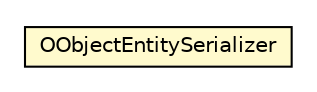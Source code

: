 #!/usr/local/bin/dot
#
# Class diagram 
# Generated by UMLGraph version R5_6-24-gf6e263 (http://www.umlgraph.org/)
#

digraph G {
	edge [fontname="Helvetica",fontsize=10,labelfontname="Helvetica",labelfontsize=10];
	node [fontname="Helvetica",fontsize=10,shape=plaintext];
	nodesep=0.25;
	ranksep=0.5;
	// com.orientechnologies.orient.object.enhancement.OObjectEntitySerializer
	c2620973 [label=<<table title="com.orientechnologies.orient.object.enhancement.OObjectEntitySerializer" border="0" cellborder="1" cellspacing="0" cellpadding="2" port="p" bgcolor="lemonChiffon" href="./OObjectEntitySerializer.html">
		<tr><td><table border="0" cellspacing="0" cellpadding="1">
<tr><td align="center" balign="center"> OObjectEntitySerializer </td></tr>
		</table></td></tr>
		</table>>, URL="./OObjectEntitySerializer.html", fontname="Helvetica", fontcolor="black", fontsize=10.0];
}

